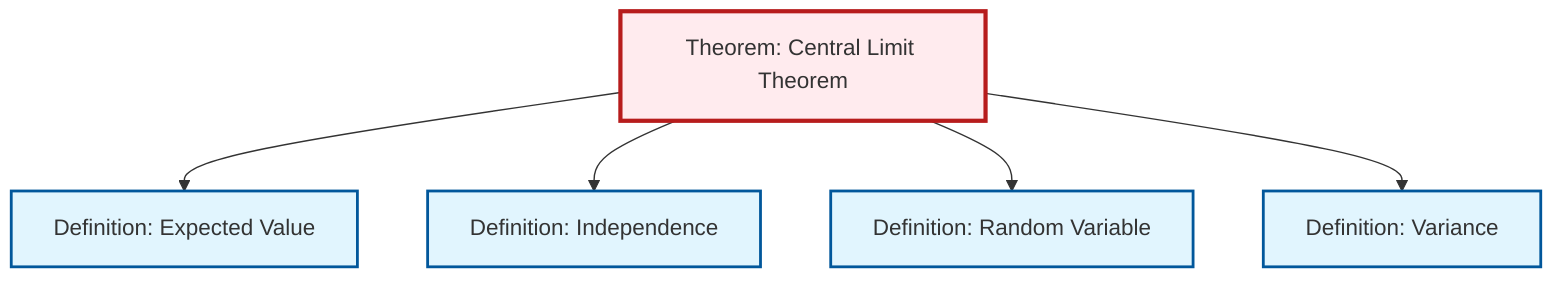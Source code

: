 graph TD
    classDef definition fill:#e1f5fe,stroke:#01579b,stroke-width:2px
    classDef theorem fill:#f3e5f5,stroke:#4a148c,stroke-width:2px
    classDef axiom fill:#fff3e0,stroke:#e65100,stroke-width:2px
    classDef example fill:#e8f5e9,stroke:#1b5e20,stroke-width:2px
    classDef current fill:#ffebee,stroke:#b71c1c,stroke-width:3px
    def-independence["Definition: Independence"]:::definition
    def-random-variable["Definition: Random Variable"]:::definition
    def-expectation["Definition: Expected Value"]:::definition
    def-variance["Definition: Variance"]:::definition
    thm-central-limit["Theorem: Central Limit Theorem"]:::theorem
    thm-central-limit --> def-expectation
    thm-central-limit --> def-independence
    thm-central-limit --> def-random-variable
    thm-central-limit --> def-variance
    class thm-central-limit current